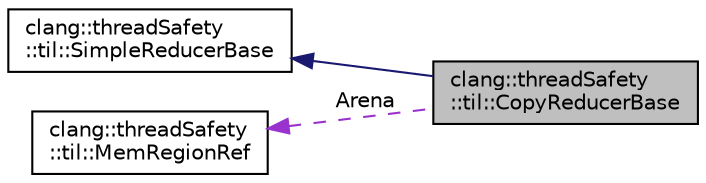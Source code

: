 digraph "clang::threadSafety::til::CopyReducerBase"
{
 // LATEX_PDF_SIZE
  bgcolor="transparent";
  edge [fontname="Helvetica",fontsize="10",labelfontname="Helvetica",labelfontsize="10"];
  node [fontname="Helvetica",fontsize="10",shape=record];
  rankdir="LR";
  Node1 [label="clang::threadSafety\l::til::CopyReducerBase",height=0.2,width=0.4,color="black", fillcolor="grey75", style="filled", fontcolor="black",tooltip=" "];
  Node2 -> Node1 [dir="back",color="midnightblue",fontsize="10",style="solid",fontname="Helvetica"];
  Node2 [label="clang::threadSafety\l::til::SimpleReducerBase",height=0.2,width=0.4,color="black",URL="$classclang_1_1threadSafety_1_1til_1_1SimpleReducerBase.html",tooltip=" "];
  Node3 -> Node1 [dir="back",color="darkorchid3",fontsize="10",style="dashed",label=" Arena" ,fontname="Helvetica"];
  Node3 [label="clang::threadSafety\l::til::MemRegionRef",height=0.2,width=0.4,color="black",URL="$classclang_1_1threadSafety_1_1til_1_1MemRegionRef.html",tooltip=" "];
}
